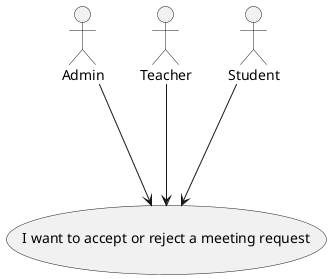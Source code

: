 @startuml
'https://plantuml.com/use-case-diagram



Admin ---> (I want to accept or reject a meeting request)
Teacher ---> (I want to accept or reject a meeting request)
Student ---> (I want to accept or reject a meeting request)

@enduml